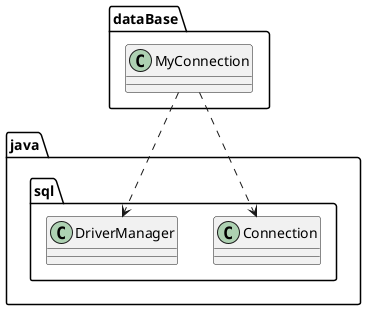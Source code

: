 @startuml
class dataBase.MyConnection
class java.sql.Connection
class java.sql.DriverManager
dataBase.MyConnection ..> java.sql.Connection
dataBase.MyConnection ..> java.sql.DriverManager
@enduml